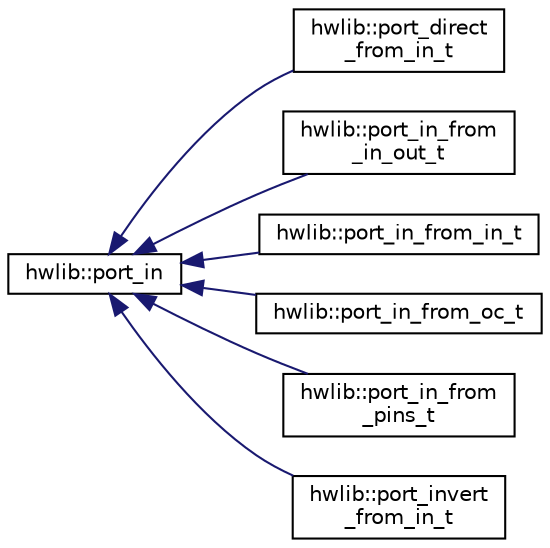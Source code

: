 digraph "Graphical Class Hierarchy"
{
  edge [fontname="Helvetica",fontsize="10",labelfontname="Helvetica",labelfontsize="10"];
  node [fontname="Helvetica",fontsize="10",shape=record];
  rankdir="LR";
  Node0 [label="hwlib::port_in",height=0.2,width=0.4,color="black", fillcolor="white", style="filled",URL="$classhwlib_1_1port__in.html"];
  Node0 -> Node1 [dir="back",color="midnightblue",fontsize="10",style="solid",fontname="Helvetica"];
  Node1 [label="hwlib::port_direct\l_from_in_t",height=0.2,width=0.4,color="black", fillcolor="white", style="filled",URL="$classhwlib_1_1port__direct__from__in__t.html"];
  Node0 -> Node2 [dir="back",color="midnightblue",fontsize="10",style="solid",fontname="Helvetica"];
  Node2 [label="hwlib::port_in_from\l_in_out_t",height=0.2,width=0.4,color="black", fillcolor="white", style="filled",URL="$classhwlib_1_1port__in__from__in__out__t.html"];
  Node0 -> Node3 [dir="back",color="midnightblue",fontsize="10",style="solid",fontname="Helvetica"];
  Node3 [label="hwlib::port_in_from_in_t",height=0.2,width=0.4,color="black", fillcolor="white", style="filled",URL="$classhwlib_1_1port__in__from__in__t.html"];
  Node0 -> Node4 [dir="back",color="midnightblue",fontsize="10",style="solid",fontname="Helvetica"];
  Node4 [label="hwlib::port_in_from_oc_t",height=0.2,width=0.4,color="black", fillcolor="white", style="filled",URL="$classhwlib_1_1port__in__from__oc__t.html"];
  Node0 -> Node5 [dir="back",color="midnightblue",fontsize="10",style="solid",fontname="Helvetica"];
  Node5 [label="hwlib::port_in_from\l_pins_t",height=0.2,width=0.4,color="black", fillcolor="white", style="filled",URL="$classhwlib_1_1port__in__from__pins__t.html",tooltip="input port from input pins "];
  Node0 -> Node6 [dir="back",color="midnightblue",fontsize="10",style="solid",fontname="Helvetica"];
  Node6 [label="hwlib::port_invert\l_from_in_t",height=0.2,width=0.4,color="black", fillcolor="white", style="filled",URL="$classhwlib_1_1port__invert__from__in__t.html"];
}
